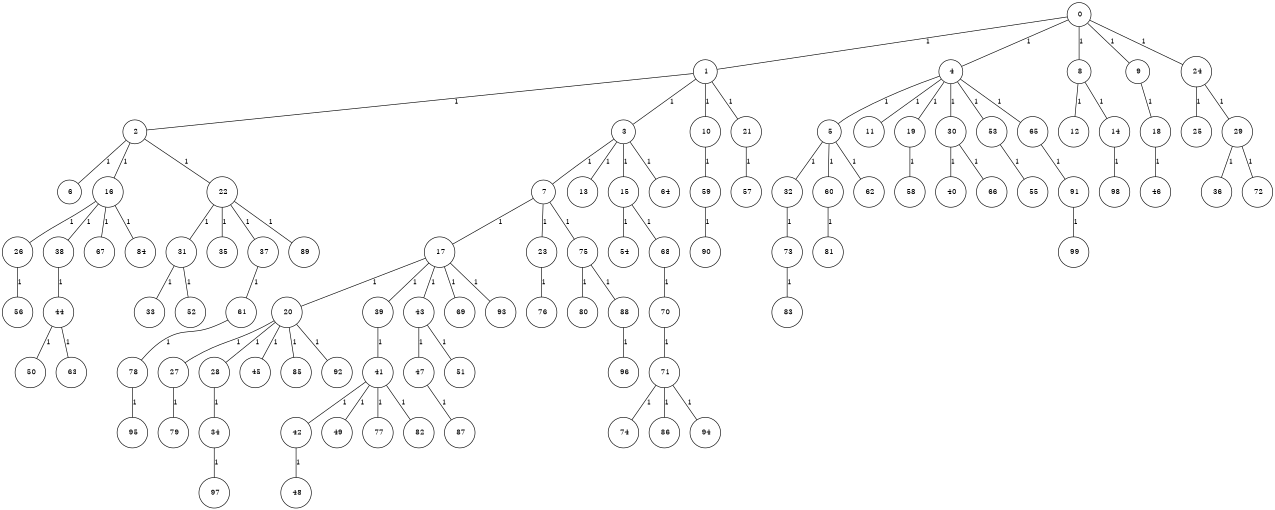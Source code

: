 graph G {
size="8.5,11;"
ratio = "expand;"
fixedsize="true;"
overlap="scale;"
node[shape=circle,width=.12,hight=.12,fontsize=12]
edge[fontsize=12]

0[label=" 0" color=black, pos="0.49184094,2.801113!"];
1[label=" 1" color=black, pos="0.49418339,0.73758199!"];
2[label=" 2" color=black, pos="2.3111175,1.6425422!"];
3[label=" 3" color=black, pos="1.6924269,0.18176169!"];
4[label=" 4" color=black, pos="1.9502352,2.3683798!"];
5[label=" 5" color=black, pos="1.7761428,0.29227048!"];
6[label=" 6" color=black, pos="1.0426006,2.6661371!"];
7[label=" 7" color=black, pos="1.2605951,2.3260801!"];
8[label=" 8" color=black, pos="1.8442967,1.6003213!"];
9[label=" 9" color=black, pos="0.0022743144,2.6364944!"];
10[label=" 10" color=black, pos="1.5349955,1.4730215!"];
11[label=" 11" color=black, pos="1.989091,1.9552684!"];
12[label=" 12" color=black, pos="1.3801171,2.3404235!"];
13[label=" 13" color=black, pos="0.71837498,1.129285!"];
14[label=" 14" color=black, pos="2.8620794,1.581774!"];
15[label=" 15" color=black, pos="2.593424,1.8751105!"];
16[label=" 16" color=black, pos="1.0350472,1.7762009!"];
17[label=" 17" color=black, pos="1.813335,2.3507133!"];
18[label=" 18" color=black, pos="2.6917318,2.5757529!"];
19[label=" 19" color=black, pos="0.47851792,2.620149!"];
20[label=" 20" color=black, pos="0.8546695,0.014894864!"];
21[label=" 21" color=black, pos="0.59326653,1.3340201!"];
22[label=" 22" color=black, pos="0.93960196,1.5780204!"];
23[label=" 23" color=black, pos="1.8236482,2.9707467!"];
24[label=" 24" color=black, pos="2.9285626,1.8960169!"];
25[label=" 25" color=black, pos="0.15964282,0.090228101!"];
26[label=" 26" color=black, pos="2.070465,1.5321975!"];
27[label=" 27" color=black, pos="0.19700232,0.4076179!"];
28[label=" 28" color=black, pos="1.1129191,0.6247163!"];
29[label=" 29" color=black, pos="2.5666926,1.1615315!"];
30[label=" 30" color=black, pos="2.8745305,2.0393205!"];
31[label=" 31" color=black, pos="1.1926828,1.5568742!"];
32[label=" 32" color=black, pos="1.7570148,2.863143!"];
33[label=" 33" color=black, pos="1.6996213,1.7680323!"];
34[label=" 34" color=black, pos="0.61935209,1.3190691!"];
35[label=" 35" color=black, pos="0.45257636,2.8680262!"];
36[label=" 36" color=black, pos="0.14919979,1.2716811!"];
37[label=" 37" color=black, pos="2.4514789,2.222187!"];
38[label=" 38" color=black, pos="1.1727646,0.024188202!"];
39[label=" 39" color=black, pos="2.2715747,2.4866927!"];
40[label=" 40" color=black, pos="2.0339535,0.94524712!"];
41[label=" 41" color=black, pos="0.30320675,2.503661!"];
42[label=" 42" color=black, pos="0.013509195,2.7389133!"];
43[label=" 43" color=black, pos="1.5494171,1.031581!"];
44[label=" 44" color=black, pos="2.099682,1.4145093!"];
45[label=" 45" color=black, pos="0.73647475,1.8771704!"];
46[label=" 46" color=black, pos="0.89820374,0.27468663!"];
47[label=" 47" color=black, pos="1.482421,1.198368!"];
48[label=" 48" color=black, pos="1.111215,2.2499492!"];
49[label=" 49" color=black, pos="2.8568945,0.33698063!"];
50[label=" 50" color=black, pos="1.5763403,0.33648924!"];
51[label=" 51" color=black, pos="2.6828334,0.82437429!"];
52[label=" 52" color=black, pos="2.6713324,1.3336764!"];
53[label=" 53" color=black, pos="0.87557983,2.3170464!"];
54[label=" 54" color=black, pos="2.1122055,1.943562!"];
55[label=" 55" color=black, pos="2.3531124,2.1110009!"];
56[label=" 56" color=black, pos="0.2855451,1.8787492!"];
57[label=" 57" color=black, pos="1.1145603,1.0128433!"];
58[label=" 58" color=black, pos="0.29162374,0.81665794!"];
59[label=" 59" color=black, pos="0.71740276,2.7569726!"];
60[label=" 60" color=black, pos="1.8799158,2.7965422!"];
61[label=" 61" color=black, pos="1.3014959,0.52927922!"];
62[label=" 62" color=black, pos="0.70532172,0.0083278255!"];
63[label=" 63" color=black, pos="0.61477126,1.5227616!"];
64[label=" 64" color=black, pos="2.4802789,1.0427559!"];
65[label=" 65" color=black, pos="2.6172406,0.28573976!"];
66[label=" 66" color=black, pos="2.4049317,0.8833215!"];
67[label=" 67" color=black, pos="0.74342993,2.5110696!"];
68[label=" 68" color=black, pos="0.7309431,1.3788414!"];
69[label=" 69" color=black, pos="0.42120052,2.4461403!"];
70[label=" 70" color=black, pos="0.38096186,1.1849564!"];
71[label=" 71" color=black, pos="2.5737969,0.89604948!"];
72[label=" 72" color=black, pos="0.10922869,2.648915!"];
73[label=" 73" color=black, pos="2.9944046,0.63533366!"];
74[label=" 74" color=black, pos="0.037052464,2.5216708!"];
75[label=" 75" color=black, pos="0.15894923,0.40382814!"];
76[label=" 76" color=black, pos="2.3403523,1.9223313!"];
77[label=" 77" color=black, pos="0.69079012,0.88807506!"];
78[label=" 78" color=black, pos="1.8229397,0.067485099!"];
79[label=" 79" color=black, pos="0.78074934,2.4508124!"];
80[label=" 80" color=black, pos="2.90234,2.6164473!"];
81[label=" 81" color=black, pos="2.0343822,2.296081!"];
82[label=" 82" color=black, pos="1.7704361,1.851917!"];
83[label=" 83" color=black, pos="1.8504923,0.81927769!"];
84[label=" 84" color=black, pos="2.0384147,2.9523974!"];
85[label=" 85" color=black, pos="1.1100806,2.8009568!"];
86[label=" 86" color=black, pos="2.9135038,1.3297569!"];
87[label=" 87" color=black, pos="0.83197647,2.5842312!"];
88[label=" 88" color=black, pos="2.8802967,2.6310611!"];
89[label=" 89" color=black, pos="1.4524595,2.9861136!"];
90[label=" 90" color=black, pos="0.74489393,0.152281!"];
91[label=" 91" color=black, pos="1.0937758,1.7862307!"];
92[label=" 92" color=black, pos="1.7131677,0.86139526!"];
93[label=" 93" color=black, pos="1.5791005,0.75626854!"];
94[label=" 94" color=black, pos="1.5307939,2.1868575!"];
95[label=" 95" color=black, pos="1.8665948,1.0970869!"];
96[label=" 96" color=black, pos="0.97176721,0.66157045!"];
97[label=" 97" color=black, pos="0.65529012,0.64712235!"];
98[label=" 98" color=black, pos="0.48571459,1.9955702!"];
99[label=" 99" color=black, pos="0.77096204,0.71168079!"];
0--1[label="1"]
0--4[label="1"]
0--8[label="1"]
0--9[label="1"]
0--24[label="1"]
1--2[label="1"]
1--3[label="1"]
1--10[label="1"]
1--21[label="1"]
2--6[label="1"]
2--16[label="1"]
2--22[label="1"]
3--7[label="1"]
3--13[label="1"]
3--15[label="1"]
3--64[label="1"]
4--5[label="1"]
4--11[label="1"]
4--19[label="1"]
4--30[label="1"]
4--53[label="1"]
4--65[label="1"]
5--32[label="1"]
5--60[label="1"]
5--62[label="1"]
7--17[label="1"]
7--23[label="1"]
7--75[label="1"]
8--12[label="1"]
8--14[label="1"]
9--18[label="1"]
10--59[label="1"]
14--98[label="1"]
15--54[label="1"]
15--68[label="1"]
16--26[label="1"]
16--38[label="1"]
16--67[label="1"]
16--84[label="1"]
17--20[label="1"]
17--39[label="1"]
17--43[label="1"]
17--69[label="1"]
17--93[label="1"]
18--46[label="1"]
19--58[label="1"]
20--27[label="1"]
20--28[label="1"]
20--45[label="1"]
20--85[label="1"]
20--92[label="1"]
21--57[label="1"]
22--31[label="1"]
22--35[label="1"]
22--37[label="1"]
22--89[label="1"]
23--76[label="1"]
24--25[label="1"]
24--29[label="1"]
26--56[label="1"]
27--79[label="1"]
28--34[label="1"]
29--36[label="1"]
29--72[label="1"]
30--40[label="1"]
30--66[label="1"]
31--33[label="1"]
31--52[label="1"]
32--73[label="1"]
34--97[label="1"]
37--61[label="1"]
38--44[label="1"]
39--41[label="1"]
41--42[label="1"]
41--49[label="1"]
41--77[label="1"]
41--82[label="1"]
42--48[label="1"]
43--47[label="1"]
43--51[label="1"]
44--50[label="1"]
44--63[label="1"]
47--87[label="1"]
53--55[label="1"]
59--90[label="1"]
60--81[label="1"]
61--78[label="1"]
65--91[label="1"]
68--70[label="1"]
70--71[label="1"]
71--74[label="1"]
71--86[label="1"]
71--94[label="1"]
73--83[label="1"]
75--80[label="1"]
75--88[label="1"]
78--95[label="1"]
88--96[label="1"]
91--99[label="1"]

}
